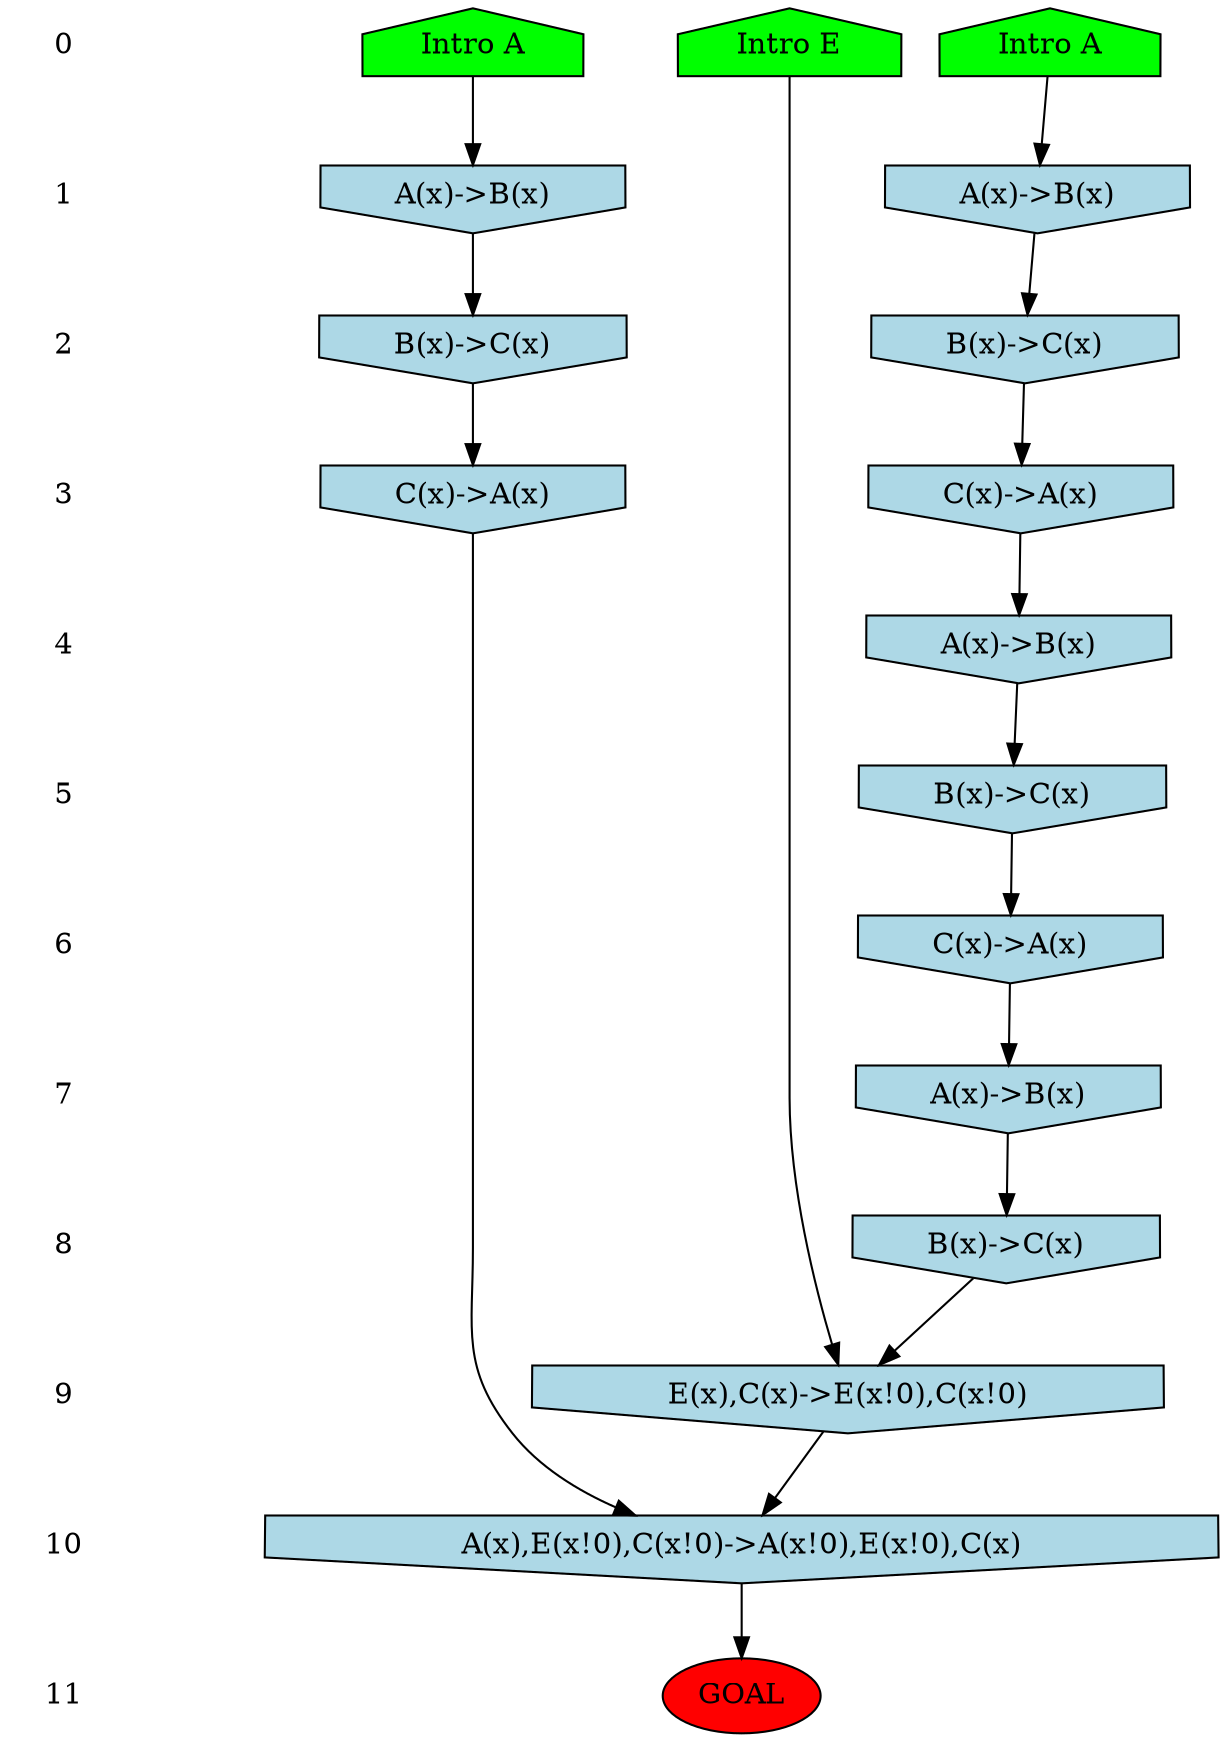 /* Compression of 4 causal flows obtained in average at 1.637215E+01 t.u */
/* Compressed causal flows were: [36;40;46;60] */
digraph G{
 ranksep=.5 ; 
{ rank = same ; "0" [shape=plaintext] ; node_1 [label ="Intro A", shape=house, style=filled, fillcolor=green] ;
node_2 [label ="Intro A", shape=house, style=filled, fillcolor=green] ;
node_3 [label ="Intro E", shape=house, style=filled, fillcolor=green] ;
}
{ rank = same ; "1" [shape=plaintext] ; node_4 [label="A(x)->B(x)", shape=invhouse, style=filled, fillcolor = lightblue] ;
node_6 [label="A(x)->B(x)", shape=invhouse, style=filled, fillcolor = lightblue] ;
}
{ rank = same ; "2" [shape=plaintext] ; node_5 [label="B(x)->C(x)", shape=invhouse, style=filled, fillcolor = lightblue] ;
node_7 [label="B(x)->C(x)", shape=invhouse, style=filled, fillcolor = lightblue] ;
}
{ rank = same ; "3" [shape=plaintext] ; node_8 [label="C(x)->A(x)", shape=invhouse, style=filled, fillcolor = lightblue] ;
node_13 [label="C(x)->A(x)", shape=invhouse, style=filled, fillcolor = lightblue] ;
}
{ rank = same ; "4" [shape=plaintext] ; node_9 [label="A(x)->B(x)", shape=invhouse, style=filled, fillcolor = lightblue] ;
}
{ rank = same ; "5" [shape=plaintext] ; node_10 [label="B(x)->C(x)", shape=invhouse, style=filled, fillcolor = lightblue] ;
}
{ rank = same ; "6" [shape=plaintext] ; node_11 [label="C(x)->A(x)", shape=invhouse, style=filled, fillcolor = lightblue] ;
}
{ rank = same ; "7" [shape=plaintext] ; node_12 [label="A(x)->B(x)", shape=invhouse, style=filled, fillcolor = lightblue] ;
}
{ rank = same ; "8" [shape=plaintext] ; node_14 [label="B(x)->C(x)", shape=invhouse, style=filled, fillcolor = lightblue] ;
}
{ rank = same ; "9" [shape=plaintext] ; node_15 [label="E(x),C(x)->E(x!0),C(x!0)", shape=invhouse, style=filled, fillcolor = lightblue] ;
}
{ rank = same ; "10" [shape=plaintext] ; node_16 [label="A(x),E(x!0),C(x!0)->A(x!0),E(x!0),C(x)", shape=invhouse, style=filled, fillcolor = lightblue] ;
}
{ rank = same ; "11" [shape=plaintext] ; node_17 [label ="GOAL", style=filled, fillcolor=red] ;
}
"0" -> "1" [style="invis"]; 
"1" -> "2" [style="invis"]; 
"2" -> "3" [style="invis"]; 
"3" -> "4" [style="invis"]; 
"4" -> "5" [style="invis"]; 
"5" -> "6" [style="invis"]; 
"6" -> "7" [style="invis"]; 
"7" -> "8" [style="invis"]; 
"8" -> "9" [style="invis"]; 
"9" -> "10" [style="invis"]; 
"10" -> "11" [style="invis"]; 
node_1 -> node_4
node_4 -> node_5
node_2 -> node_6
node_6 -> node_7
node_7 -> node_8
node_8 -> node_9
node_9 -> node_10
node_10 -> node_11
node_11 -> node_12
node_5 -> node_13
node_12 -> node_14
node_3 -> node_15
node_14 -> node_15
node_13 -> node_16
node_15 -> node_16
node_16 -> node_17
}
/*
 Dot generation time: 0.000000
*/